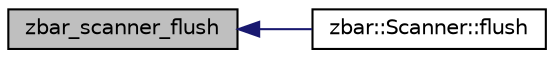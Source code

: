 digraph G
{
  edge [fontname="Helvetica",fontsize="10",labelfontname="Helvetica",labelfontsize="10"];
  node [fontname="Helvetica",fontsize="10",shape=record];
  rankdir=LR;
  Node1 [label="zbar_scanner_flush",height=0.2,width=0.4,color="black", fillcolor="grey75", style="filled" fontcolor="black"];
  Node1 -> Node2 [dir=back,color="midnightblue",fontsize="10",style="solid"];
  Node2 [label="zbar::Scanner::flush",height=0.2,width=0.4,color="black", fillcolor="white", style="filled",URL="$classzbar_1_1_scanner.html#aac5cd86e3e6729999a79a2f37d7bac46"];
}
